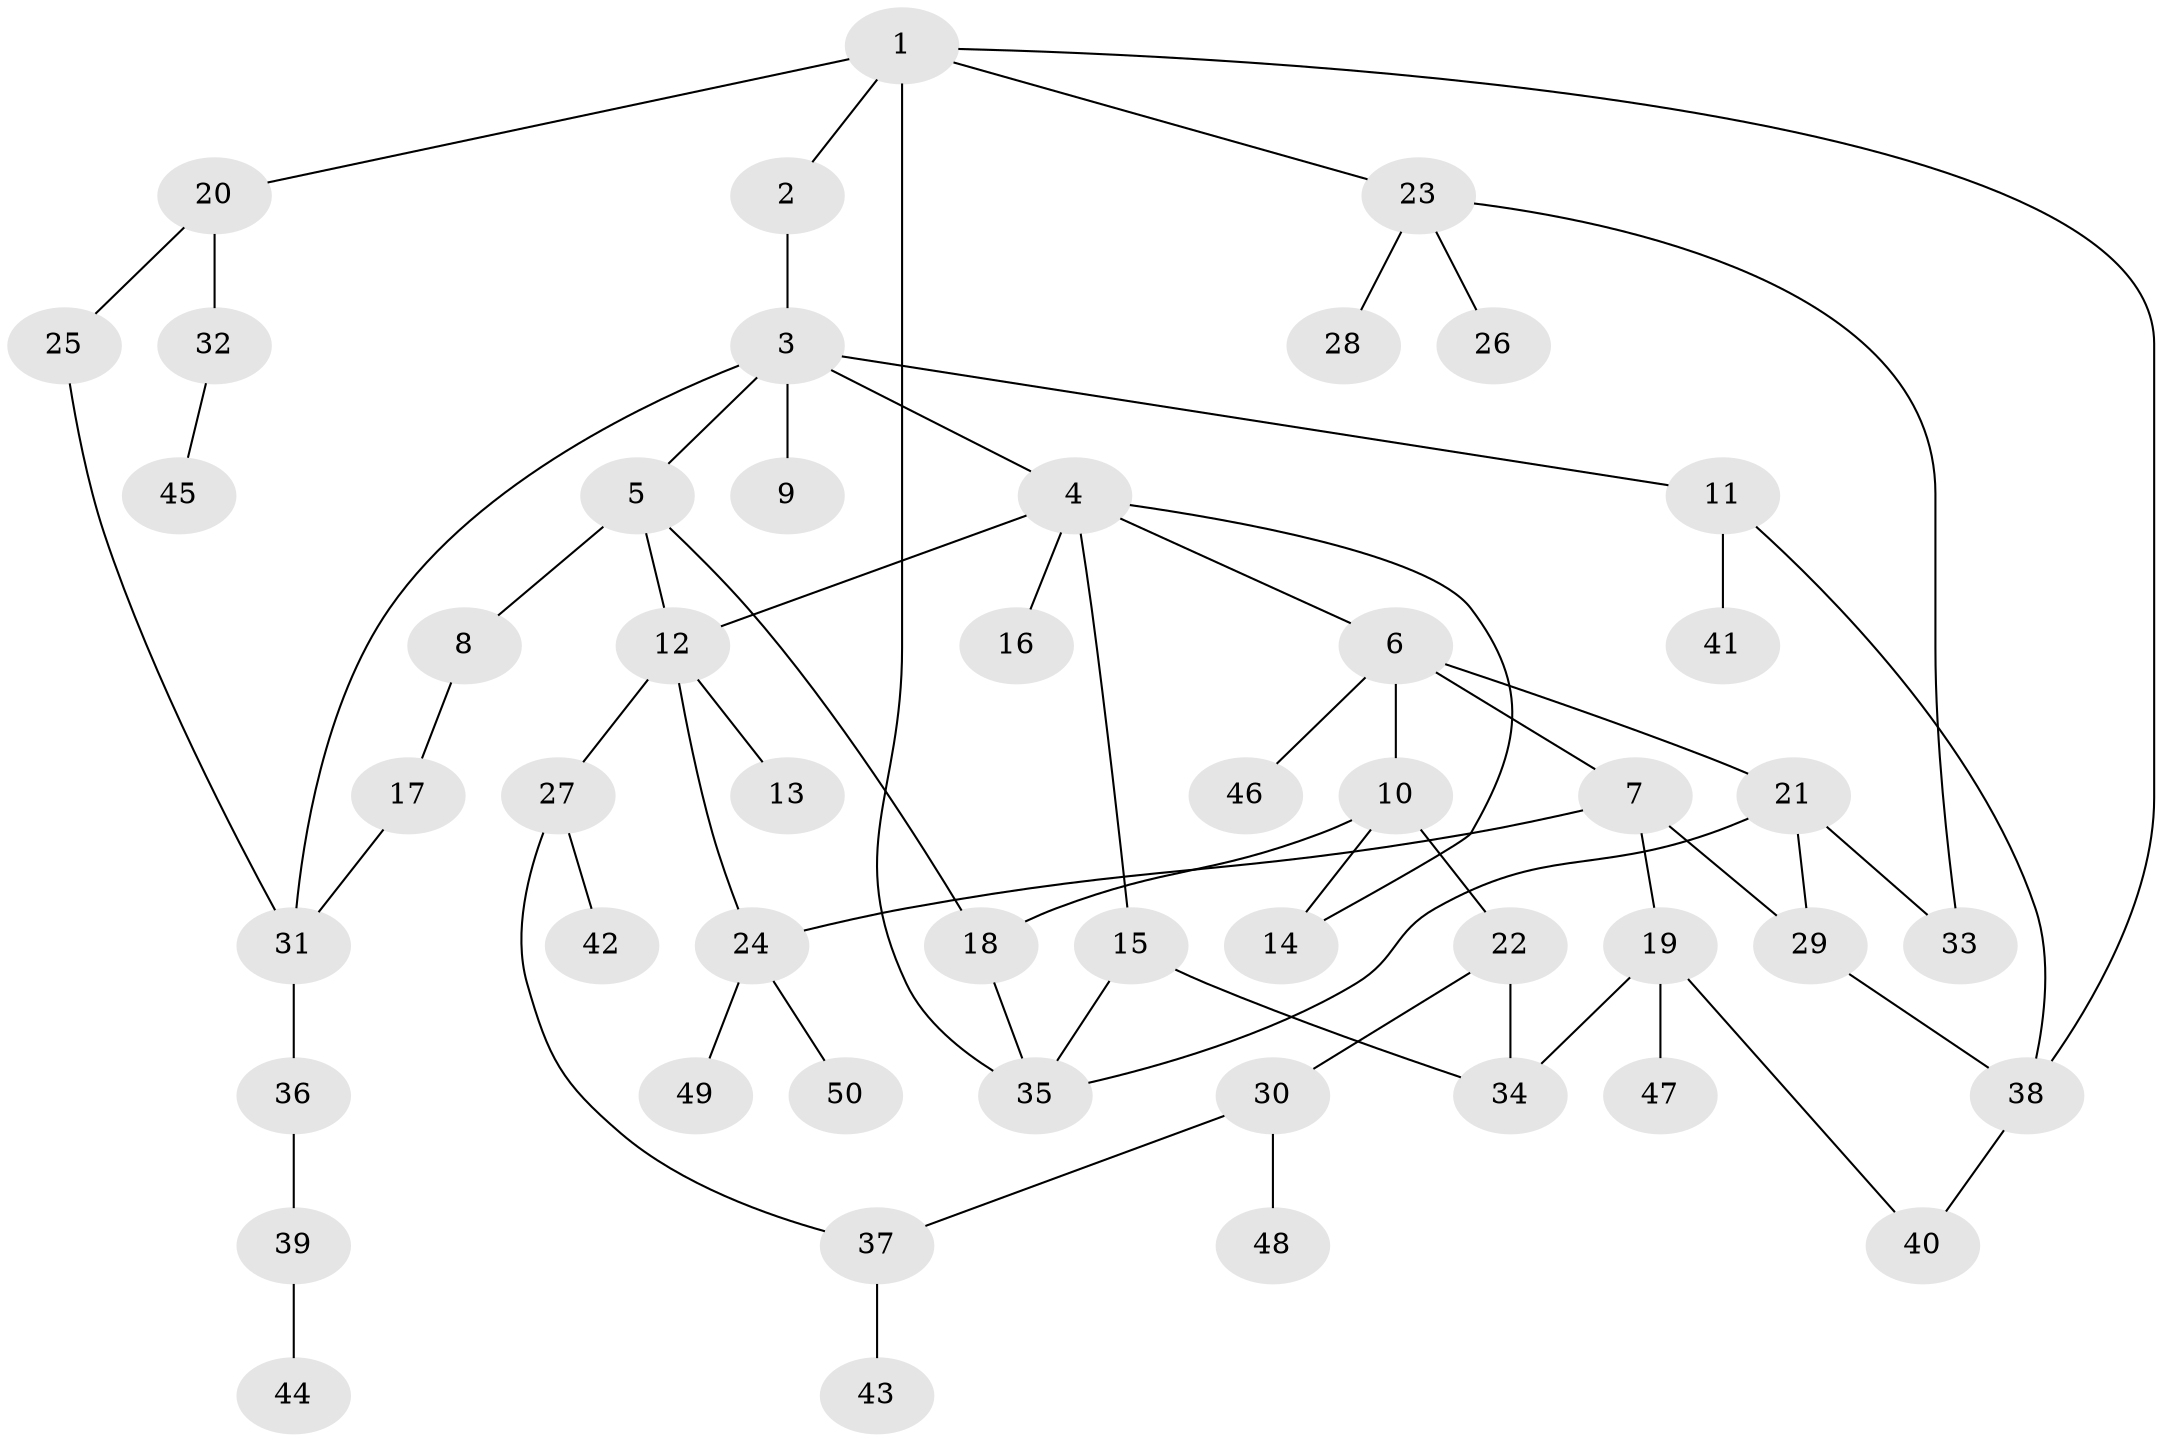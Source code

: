 // coarse degree distribution, {5: 0.0967741935483871, 2: 0.1935483870967742, 7: 0.06451612903225806, 3: 0.25806451612903225, 4: 0.06451612903225806, 6: 0.03225806451612903, 1: 0.2903225806451613}
// Generated by graph-tools (version 1.1) at 2025/48/03/04/25 22:48:38]
// undirected, 50 vertices, 66 edges
graph export_dot {
  node [color=gray90,style=filled];
  1;
  2;
  3;
  4;
  5;
  6;
  7;
  8;
  9;
  10;
  11;
  12;
  13;
  14;
  15;
  16;
  17;
  18;
  19;
  20;
  21;
  22;
  23;
  24;
  25;
  26;
  27;
  28;
  29;
  30;
  31;
  32;
  33;
  34;
  35;
  36;
  37;
  38;
  39;
  40;
  41;
  42;
  43;
  44;
  45;
  46;
  47;
  48;
  49;
  50;
  1 -- 2;
  1 -- 20;
  1 -- 23;
  1 -- 38;
  1 -- 35;
  2 -- 3;
  3 -- 4;
  3 -- 5;
  3 -- 9;
  3 -- 11;
  3 -- 31;
  4 -- 6;
  4 -- 15;
  4 -- 16;
  4 -- 12;
  4 -- 14;
  5 -- 8;
  5 -- 12;
  5 -- 18;
  6 -- 7;
  6 -- 10;
  6 -- 21;
  6 -- 46;
  7 -- 19;
  7 -- 24;
  7 -- 29;
  8 -- 17;
  10 -- 14;
  10 -- 22;
  10 -- 18;
  11 -- 41;
  11 -- 38;
  12 -- 13;
  12 -- 27;
  12 -- 24;
  15 -- 34;
  15 -- 35;
  17 -- 31;
  18 -- 35;
  19 -- 34;
  19 -- 40;
  19 -- 47;
  20 -- 25;
  20 -- 32;
  21 -- 33;
  21 -- 35;
  21 -- 29;
  22 -- 30;
  22 -- 34;
  23 -- 26;
  23 -- 28;
  23 -- 33;
  24 -- 49;
  24 -- 50;
  25 -- 31;
  27 -- 42;
  27 -- 37;
  29 -- 38;
  30 -- 37;
  30 -- 48;
  31 -- 36;
  32 -- 45;
  36 -- 39;
  37 -- 43;
  38 -- 40;
  39 -- 44;
}
